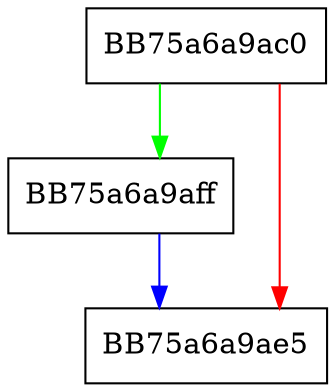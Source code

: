 digraph Close {
  node [shape="box"];
  graph [splines=ortho];
  BB75a6a9ac0 -> BB75a6a9aff [color="green"];
  BB75a6a9ac0 -> BB75a6a9ae5 [color="red"];
  BB75a6a9aff -> BB75a6a9ae5 [color="blue"];
}